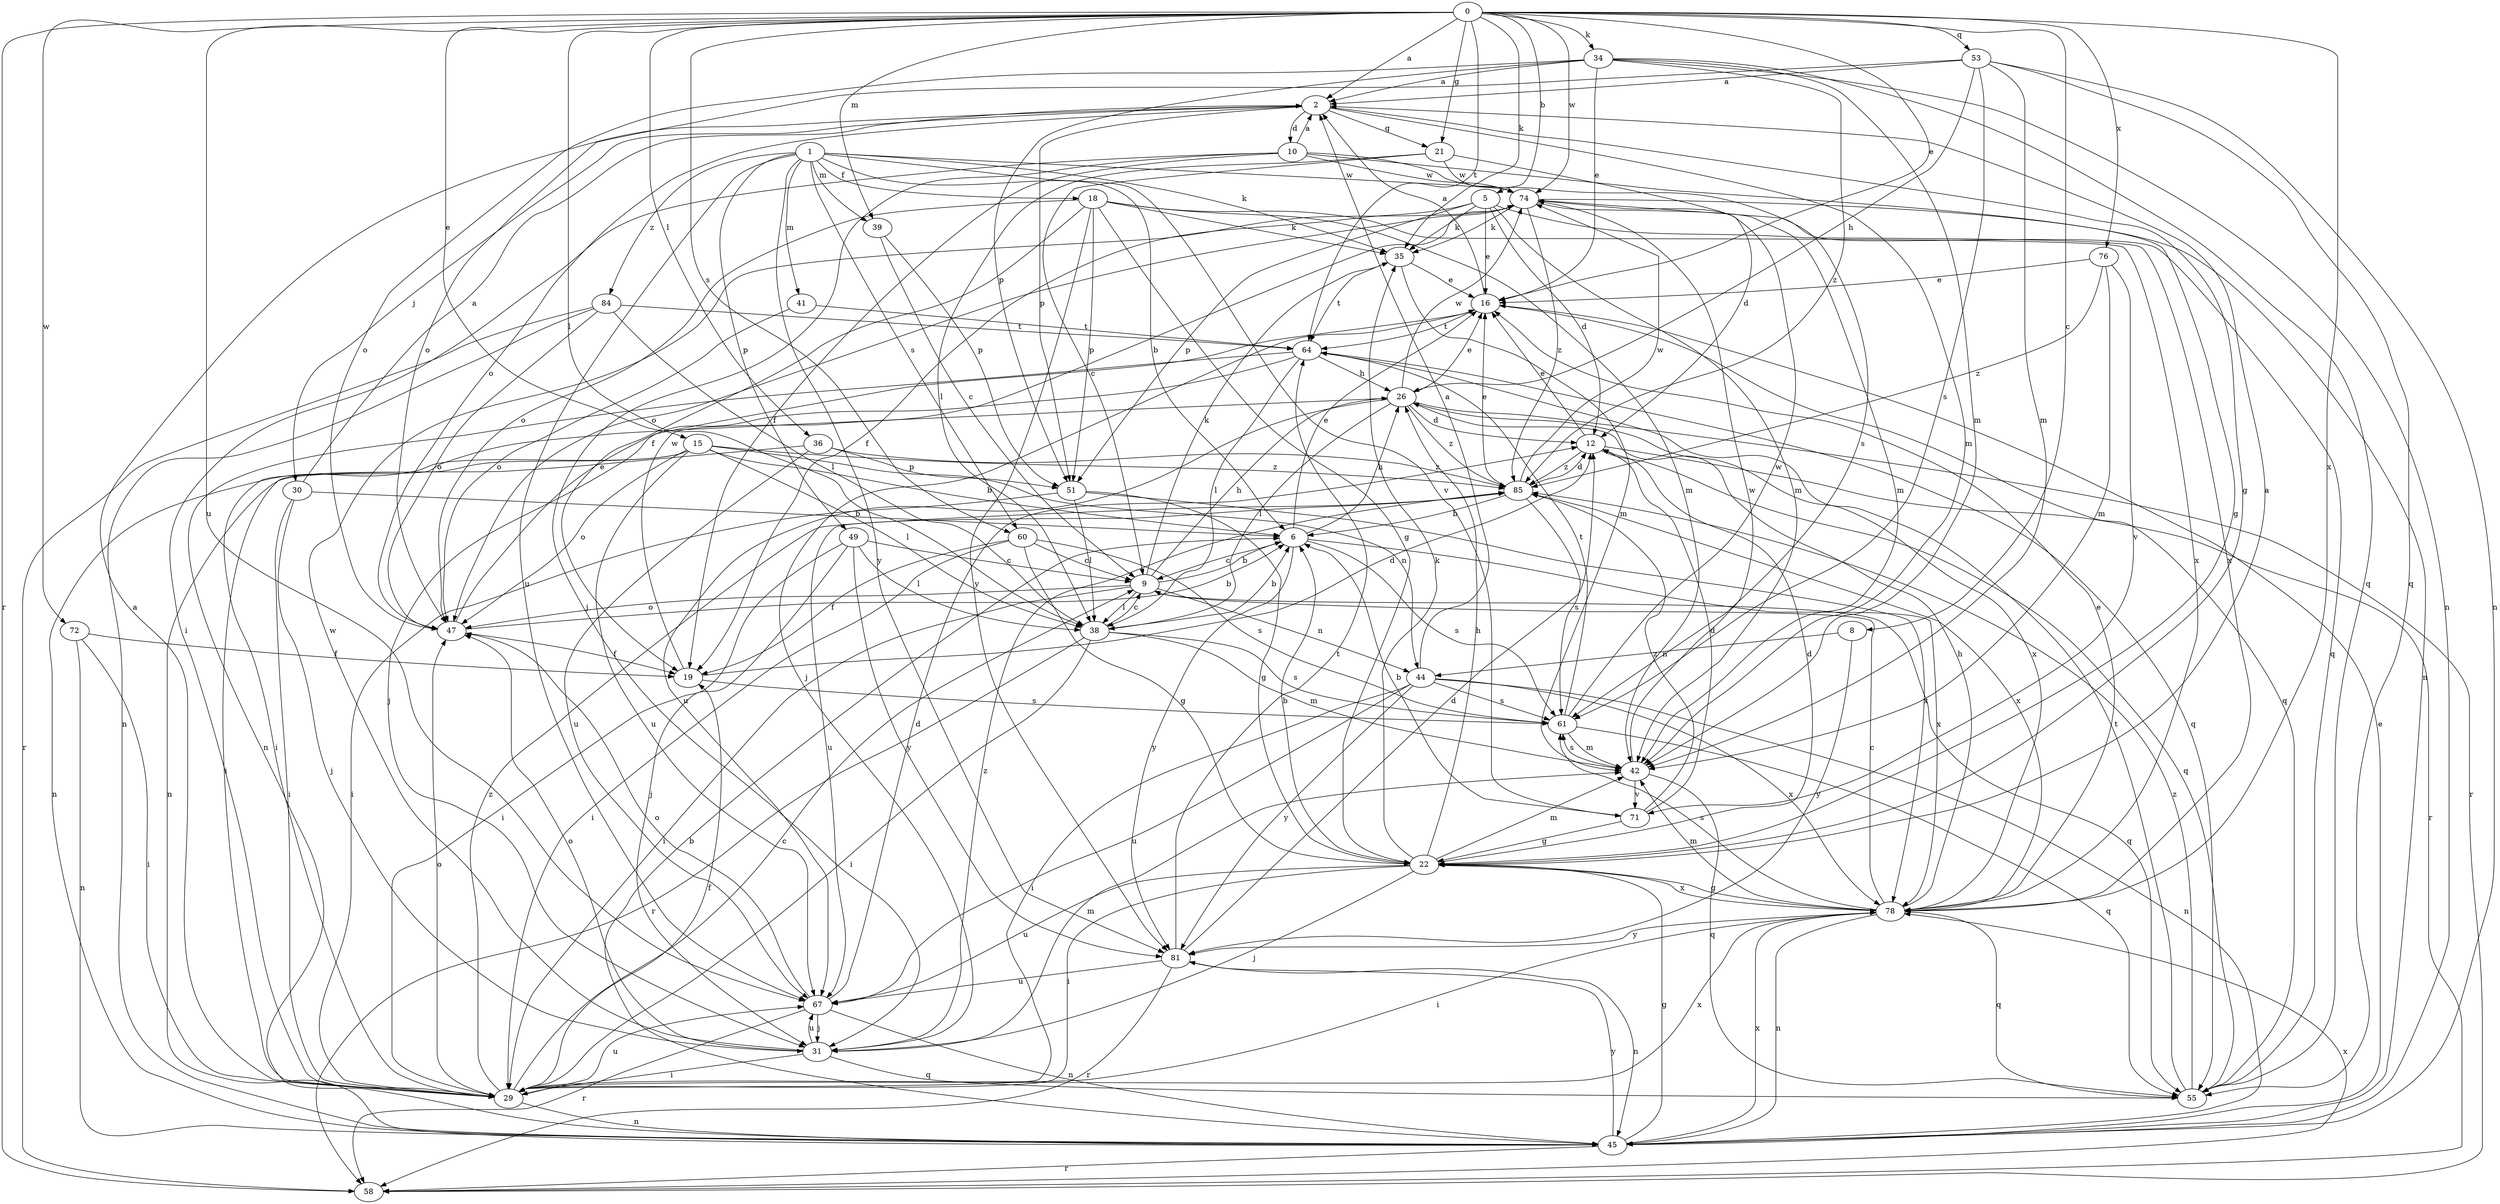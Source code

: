 strict digraph  {
0;
1;
2;
5;
6;
8;
9;
10;
12;
15;
16;
18;
19;
21;
22;
26;
29;
30;
31;
34;
35;
36;
38;
39;
41;
42;
44;
45;
47;
49;
51;
53;
55;
58;
60;
61;
64;
67;
71;
72;
74;
76;
78;
81;
84;
85;
0 -> 2  [label=a];
0 -> 5  [label=b];
0 -> 8  [label=c];
0 -> 15  [label=e];
0 -> 16  [label=e];
0 -> 21  [label=g];
0 -> 34  [label=k];
0 -> 35  [label=k];
0 -> 36  [label=l];
0 -> 38  [label=l];
0 -> 39  [label=m];
0 -> 53  [label=q];
0 -> 58  [label=r];
0 -> 60  [label=s];
0 -> 64  [label=t];
0 -> 67  [label=u];
0 -> 72  [label=w];
0 -> 74  [label=w];
0 -> 76  [label=x];
0 -> 78  [label=x];
1 -> 6  [label=b];
1 -> 18  [label=f];
1 -> 35  [label=k];
1 -> 39  [label=m];
1 -> 41  [label=m];
1 -> 49  [label=p];
1 -> 60  [label=s];
1 -> 67  [label=u];
1 -> 71  [label=v];
1 -> 74  [label=w];
1 -> 81  [label=y];
1 -> 84  [label=z];
2 -> 10  [label=d];
2 -> 21  [label=g];
2 -> 22  [label=g];
2 -> 30  [label=j];
2 -> 42  [label=m];
2 -> 47  [label=o];
2 -> 51  [label=p];
5 -> 12  [label=d];
5 -> 16  [label=e];
5 -> 19  [label=f];
5 -> 35  [label=k];
5 -> 42  [label=m];
5 -> 51  [label=p];
5 -> 78  [label=x];
6 -> 9  [label=c];
6 -> 16  [label=e];
6 -> 26  [label=h];
6 -> 61  [label=s];
6 -> 78  [label=x];
6 -> 81  [label=y];
8 -> 44  [label=n];
8 -> 81  [label=y];
9 -> 6  [label=b];
9 -> 26  [label=h];
9 -> 29  [label=i];
9 -> 35  [label=k];
9 -> 38  [label=l];
9 -> 44  [label=n];
9 -> 47  [label=o];
9 -> 55  [label=q];
10 -> 2  [label=a];
10 -> 19  [label=f];
10 -> 22  [label=g];
10 -> 29  [label=i];
10 -> 31  [label=j];
10 -> 61  [label=s];
10 -> 74  [label=w];
12 -> 16  [label=e];
12 -> 55  [label=q];
12 -> 58  [label=r];
12 -> 85  [label=z];
15 -> 6  [label=b];
15 -> 29  [label=i];
15 -> 38  [label=l];
15 -> 44  [label=n];
15 -> 45  [label=n];
15 -> 47  [label=o];
15 -> 67  [label=u];
15 -> 85  [label=z];
16 -> 2  [label=a];
16 -> 31  [label=j];
16 -> 55  [label=q];
16 -> 64  [label=t];
18 -> 19  [label=f];
18 -> 22  [label=g];
18 -> 35  [label=k];
18 -> 42  [label=m];
18 -> 47  [label=o];
18 -> 51  [label=p];
18 -> 78  [label=x];
18 -> 81  [label=y];
19 -> 12  [label=d];
19 -> 61  [label=s];
19 -> 74  [label=w];
21 -> 9  [label=c];
21 -> 12  [label=d];
21 -> 38  [label=l];
21 -> 74  [label=w];
22 -> 2  [label=a];
22 -> 6  [label=b];
22 -> 12  [label=d];
22 -> 26  [label=h];
22 -> 29  [label=i];
22 -> 31  [label=j];
22 -> 35  [label=k];
22 -> 42  [label=m];
22 -> 67  [label=u];
22 -> 78  [label=x];
26 -> 12  [label=d];
26 -> 16  [label=e];
26 -> 29  [label=i];
26 -> 38  [label=l];
26 -> 58  [label=r];
26 -> 67  [label=u];
26 -> 74  [label=w];
26 -> 78  [label=x];
26 -> 85  [label=z];
29 -> 2  [label=a];
29 -> 9  [label=c];
29 -> 19  [label=f];
29 -> 45  [label=n];
29 -> 47  [label=o];
29 -> 67  [label=u];
29 -> 78  [label=x];
29 -> 85  [label=z];
30 -> 2  [label=a];
30 -> 6  [label=b];
30 -> 29  [label=i];
30 -> 31  [label=j];
31 -> 29  [label=i];
31 -> 42  [label=m];
31 -> 47  [label=o];
31 -> 55  [label=q];
31 -> 67  [label=u];
31 -> 74  [label=w];
31 -> 85  [label=z];
34 -> 2  [label=a];
34 -> 16  [label=e];
34 -> 42  [label=m];
34 -> 45  [label=n];
34 -> 47  [label=o];
34 -> 51  [label=p];
34 -> 55  [label=q];
34 -> 85  [label=z];
35 -> 16  [label=e];
35 -> 42  [label=m];
35 -> 64  [label=t];
36 -> 45  [label=n];
36 -> 51  [label=p];
36 -> 67  [label=u];
36 -> 85  [label=z];
38 -> 6  [label=b];
38 -> 9  [label=c];
38 -> 29  [label=i];
38 -> 42  [label=m];
38 -> 58  [label=r];
38 -> 61  [label=s];
39 -> 9  [label=c];
39 -> 51  [label=p];
41 -> 47  [label=o];
41 -> 64  [label=t];
42 -> 55  [label=q];
42 -> 61  [label=s];
42 -> 71  [label=v];
42 -> 74  [label=w];
44 -> 2  [label=a];
44 -> 29  [label=i];
44 -> 45  [label=n];
44 -> 61  [label=s];
44 -> 67  [label=u];
44 -> 78  [label=x];
44 -> 81  [label=y];
45 -> 6  [label=b];
45 -> 16  [label=e];
45 -> 22  [label=g];
45 -> 58  [label=r];
45 -> 78  [label=x];
45 -> 81  [label=y];
47 -> 6  [label=b];
47 -> 16  [label=e];
47 -> 19  [label=f];
49 -> 9  [label=c];
49 -> 29  [label=i];
49 -> 31  [label=j];
49 -> 38  [label=l];
49 -> 81  [label=y];
51 -> 22  [label=g];
51 -> 29  [label=i];
51 -> 38  [label=l];
51 -> 78  [label=x];
53 -> 2  [label=a];
53 -> 26  [label=h];
53 -> 42  [label=m];
53 -> 45  [label=n];
53 -> 47  [label=o];
53 -> 55  [label=q];
53 -> 61  [label=s];
55 -> 64  [label=t];
55 -> 85  [label=z];
58 -> 78  [label=x];
60 -> 9  [label=c];
60 -> 19  [label=f];
60 -> 22  [label=g];
60 -> 29  [label=i];
60 -> 61  [label=s];
61 -> 42  [label=m];
61 -> 55  [label=q];
61 -> 64  [label=t];
61 -> 74  [label=w];
64 -> 26  [label=h];
64 -> 31  [label=j];
64 -> 38  [label=l];
64 -> 45  [label=n];
64 -> 55  [label=q];
67 -> 12  [label=d];
67 -> 31  [label=j];
67 -> 45  [label=n];
67 -> 47  [label=o];
67 -> 58  [label=r];
71 -> 6  [label=b];
71 -> 12  [label=d];
71 -> 22  [label=g];
71 -> 85  [label=z];
72 -> 19  [label=f];
72 -> 29  [label=i];
72 -> 45  [label=n];
74 -> 35  [label=k];
74 -> 42  [label=m];
74 -> 45  [label=n];
74 -> 47  [label=o];
74 -> 55  [label=q];
74 -> 85  [label=z];
76 -> 16  [label=e];
76 -> 42  [label=m];
76 -> 71  [label=v];
76 -> 85  [label=z];
78 -> 9  [label=c];
78 -> 16  [label=e];
78 -> 22  [label=g];
78 -> 26  [label=h];
78 -> 29  [label=i];
78 -> 42  [label=m];
78 -> 45  [label=n];
78 -> 55  [label=q];
78 -> 61  [label=s];
78 -> 81  [label=y];
81 -> 12  [label=d];
81 -> 45  [label=n];
81 -> 58  [label=r];
81 -> 64  [label=t];
81 -> 67  [label=u];
84 -> 38  [label=l];
84 -> 45  [label=n];
84 -> 47  [label=o];
84 -> 58  [label=r];
84 -> 64  [label=t];
85 -> 6  [label=b];
85 -> 12  [label=d];
85 -> 16  [label=e];
85 -> 61  [label=s];
85 -> 67  [label=u];
85 -> 74  [label=w];
85 -> 78  [label=x];
}
